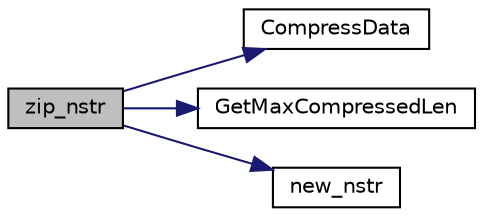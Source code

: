 digraph G
{
  edge [fontname="Helvetica",fontsize="10",labelfontname="Helvetica",labelfontsize="10"];
  node [fontname="Helvetica",fontsize="10",shape=record];
  rankdir=LR;
  Node1 [label="zip_nstr",height=0.2,width=0.4,color="black", fillcolor="grey75", style="filled" fontcolor="black"];
  Node1 -> Node2 [color="midnightblue",fontsize="10",style="solid",fontname="Helvetica"];
  Node2 [label="CompressData",height=0.2,width=0.4,color="black", fillcolor="white", style="filled",URL="$n__zlib_8c.html#a131bc81e171c5075a45a77ab2bed7aa6",tooltip="Compress a string to another."];
  Node1 -> Node3 [color="midnightblue",fontsize="10",style="solid",fontname="Helvetica"];
  Node3 [label="GetMaxCompressedLen",height=0.2,width=0.4,color="black", fillcolor="white", style="filled",URL="$n__zlib_8c.html#a29957a4d477aebce26b180bc892ecf7b",tooltip="Return the maximum compressed size."];
  Node1 -> Node4 [color="midnightblue",fontsize="10",style="solid",fontname="Helvetica"];
  Node4 [label="new_nstr",height=0.2,width=0.4,color="black", fillcolor="white", style="filled",URL="$n__str_8c.html#a873edbb1f8787d0a78a13ccbbed9b9f9",tooltip="create a new N_STR string"];
}
